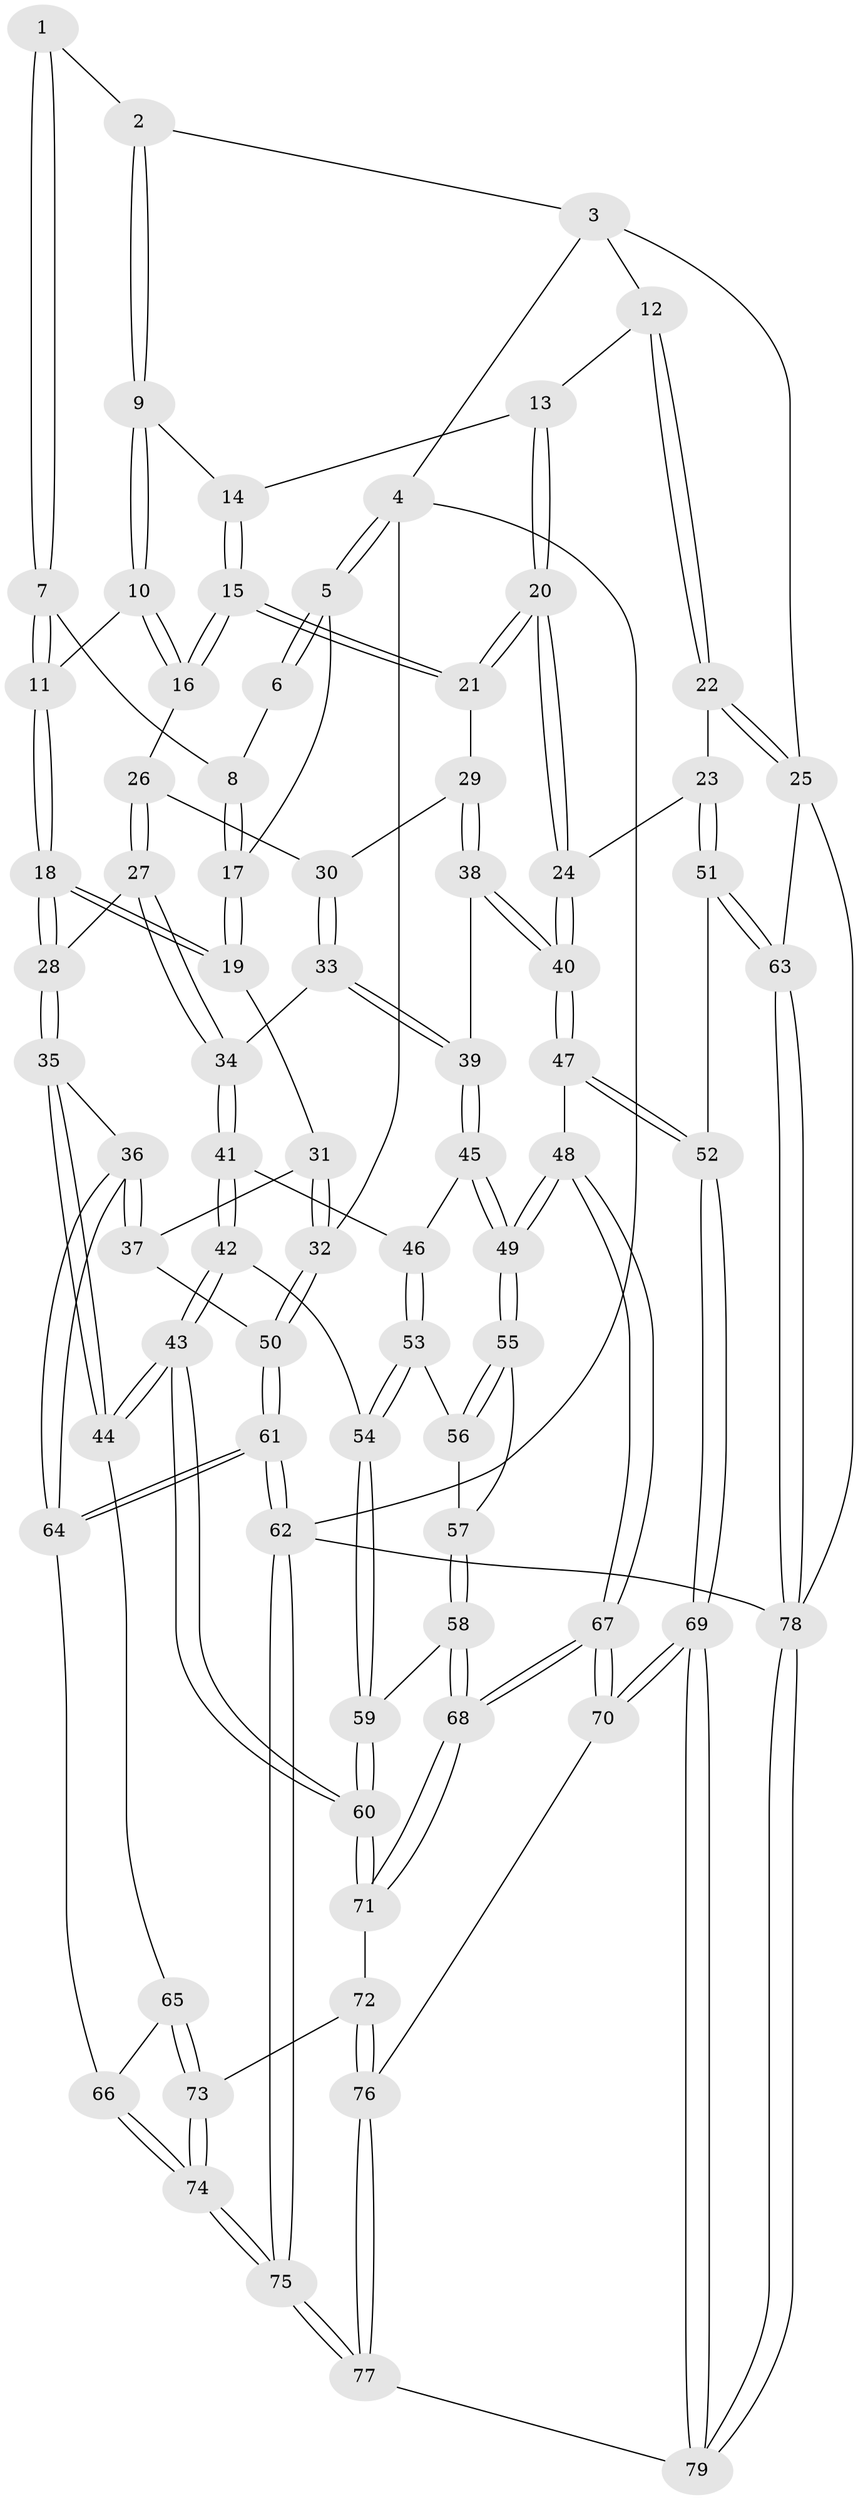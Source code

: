 // coarse degree distribution, {4: 0.12903225806451613, 2: 0.0967741935483871, 5: 0.3548387096774194, 3: 0.1935483870967742, 7: 0.12903225806451613, 9: 0.03225806451612903, 6: 0.06451612903225806}
// Generated by graph-tools (version 1.1) at 2025/05/03/04/25 22:05:19]
// undirected, 79 vertices, 194 edges
graph export_dot {
graph [start="1"]
  node [color=gray90,style=filled];
  1 [pos="+0.30724772212986057+0"];
  2 [pos="+0.6056843406592962+0"];
  3 [pos="+0.8707673700161854+0"];
  4 [pos="+0+0"];
  5 [pos="+0+0"];
  6 [pos="+0.07204172783715168+0"];
  7 [pos="+0.3454261603388161+0.13245750192533157"];
  8 [pos="+0.2717377926232363+0.132530259508083"];
  9 [pos="+0.6030786864520984+0.004819249759515296"];
  10 [pos="+0.46347860437592553+0.15507161750123405"];
  11 [pos="+0.4068760746996543+0.15798412773124587"];
  12 [pos="+0.9115655786276595+0.1491156484182346"];
  13 [pos="+0.7664330040688989+0.13208220625408953"];
  14 [pos="+0.6210355603391045+0.024397579194129965"];
  15 [pos="+0.6562234796972035+0.34021166043796247"];
  16 [pos="+0.4991415920186624+0.264528790733901"];
  17 [pos="+0.1810189484199404+0.19478576999968322"];
  18 [pos="+0.2739367937006221+0.3788935342818841"];
  19 [pos="+0.1575626001289817+0.3103793582192157"];
  20 [pos="+0.7092964738142369+0.3668725871392883"];
  21 [pos="+0.6608957452265116+0.3447820006868339"];
  22 [pos="+1+0.31051136866949475"];
  23 [pos="+0.9420372921523938+0.3953068274928644"];
  24 [pos="+0.7662148210638308+0.43167589070363865"];
  25 [pos="+1+0.3108130511727856"];
  26 [pos="+0.4758477709666509+0.3121068315670304"];
  27 [pos="+0.3033680002396939+0.4126726717345033"];
  28 [pos="+0.2952192729811557+0.4097575407839577"];
  29 [pos="+0.5209161422642784+0.4284326487670609"];
  30 [pos="+0.5013970115991274+0.4172112993051384"];
  31 [pos="+0.07321751607144042+0.3385818676530191"];
  32 [pos="+0+0.28071534128204506"];
  33 [pos="+0.40150607262958016+0.4544301914087784"];
  34 [pos="+0.34724038640842225+0.45117654593837814"];
  35 [pos="+0.17170528017919462+0.594551410697315"];
  36 [pos="+0.11684866273268245+0.5840168837844367"];
  37 [pos="+0.09230627093106356+0.5196319402142187"];
  38 [pos="+0.5464937800536834+0.5151434917971711"];
  39 [pos="+0.501607657857956+0.5307478930371496"];
  40 [pos="+0.6942119553313795+0.5769170346933992"];
  41 [pos="+0.34935236246247947+0.4595508997824766"];
  42 [pos="+0.353471599603678+0.5739213426908848"];
  43 [pos="+0.29277974735591683+0.7033735387205647"];
  44 [pos="+0.23610721915796573+0.6749494273091399"];
  45 [pos="+0.4727233575996095+0.564556622730488"];
  46 [pos="+0.45391499581469386+0.5730198138516296"];
  47 [pos="+0.6951409537432247+0.6325237447395621"];
  48 [pos="+0.5786021841434468+0.7037169975330438"];
  49 [pos="+0.5681104392613584+0.7016880393231137"];
  50 [pos="+0+0.42189892381766464"];
  51 [pos="+0.889750051948026+0.783338760971629"];
  52 [pos="+0.8519648390813487+0.7861116512292494"];
  53 [pos="+0.4476987031725785+0.5805718900651389"];
  54 [pos="+0.44152280812332007+0.583978208949219"];
  55 [pos="+0.5168620563636628+0.7015844245813809"];
  56 [pos="+0.45226710910840934+0.5923611631800062"];
  57 [pos="+0.45626122050269263+0.7099002959485627"];
  58 [pos="+0.3792219830017808+0.7267123328746687"];
  59 [pos="+0.36582503715802356+0.7244408947078868"];
  60 [pos="+0.3135901559313928+0.7271306542984789"];
  61 [pos="+0+0.6975257879949749"];
  62 [pos="+0+1"];
  63 [pos="+1+0.8395613783104136"];
  64 [pos="+0+0.6858231945586832"];
  65 [pos="+0.11911745060676952+0.7761395668813911"];
  66 [pos="+0.06867067789236098+0.7778948049781658"];
  67 [pos="+0.5474488540474848+0.9416730715293153"];
  68 [pos="+0.544659773661819+0.9390104123793083"];
  69 [pos="+0.6312947067536128+1"];
  70 [pos="+0.5563568632798008+0.9730821598045011"];
  71 [pos="+0.29847942772809394+0.8067234087440334"];
  72 [pos="+0.29004464120248163+0.8270053918912103"];
  73 [pos="+0.18839520922964398+0.8824837243622704"];
  74 [pos="+0.07094499678369882+1"];
  75 [pos="+0+1"];
  76 [pos="+0.3260995518972115+0.9172945146123027"];
  77 [pos="+0.19830460464943106+1"];
  78 [pos="+1+1"];
  79 [pos="+0.6302866746635116+1"];
  1 -- 2;
  1 -- 7;
  1 -- 7;
  2 -- 3;
  2 -- 9;
  2 -- 9;
  3 -- 4;
  3 -- 12;
  3 -- 25;
  4 -- 5;
  4 -- 5;
  4 -- 32;
  4 -- 62;
  5 -- 6;
  5 -- 6;
  5 -- 17;
  6 -- 8;
  7 -- 8;
  7 -- 11;
  7 -- 11;
  8 -- 17;
  8 -- 17;
  9 -- 10;
  9 -- 10;
  9 -- 14;
  10 -- 11;
  10 -- 16;
  10 -- 16;
  11 -- 18;
  11 -- 18;
  12 -- 13;
  12 -- 22;
  12 -- 22;
  13 -- 14;
  13 -- 20;
  13 -- 20;
  14 -- 15;
  14 -- 15;
  15 -- 16;
  15 -- 16;
  15 -- 21;
  15 -- 21;
  16 -- 26;
  17 -- 19;
  17 -- 19;
  18 -- 19;
  18 -- 19;
  18 -- 28;
  18 -- 28;
  19 -- 31;
  20 -- 21;
  20 -- 21;
  20 -- 24;
  20 -- 24;
  21 -- 29;
  22 -- 23;
  22 -- 25;
  22 -- 25;
  23 -- 24;
  23 -- 51;
  23 -- 51;
  24 -- 40;
  24 -- 40;
  25 -- 63;
  25 -- 78;
  26 -- 27;
  26 -- 27;
  26 -- 30;
  27 -- 28;
  27 -- 34;
  27 -- 34;
  28 -- 35;
  28 -- 35;
  29 -- 30;
  29 -- 38;
  29 -- 38;
  30 -- 33;
  30 -- 33;
  31 -- 32;
  31 -- 32;
  31 -- 37;
  32 -- 50;
  32 -- 50;
  33 -- 34;
  33 -- 39;
  33 -- 39;
  34 -- 41;
  34 -- 41;
  35 -- 36;
  35 -- 44;
  35 -- 44;
  36 -- 37;
  36 -- 37;
  36 -- 64;
  36 -- 64;
  37 -- 50;
  38 -- 39;
  38 -- 40;
  38 -- 40;
  39 -- 45;
  39 -- 45;
  40 -- 47;
  40 -- 47;
  41 -- 42;
  41 -- 42;
  41 -- 46;
  42 -- 43;
  42 -- 43;
  42 -- 54;
  43 -- 44;
  43 -- 44;
  43 -- 60;
  43 -- 60;
  44 -- 65;
  45 -- 46;
  45 -- 49;
  45 -- 49;
  46 -- 53;
  46 -- 53;
  47 -- 48;
  47 -- 52;
  47 -- 52;
  48 -- 49;
  48 -- 49;
  48 -- 67;
  48 -- 67;
  49 -- 55;
  49 -- 55;
  50 -- 61;
  50 -- 61;
  51 -- 52;
  51 -- 63;
  51 -- 63;
  52 -- 69;
  52 -- 69;
  53 -- 54;
  53 -- 54;
  53 -- 56;
  54 -- 59;
  54 -- 59;
  55 -- 56;
  55 -- 56;
  55 -- 57;
  56 -- 57;
  57 -- 58;
  57 -- 58;
  58 -- 59;
  58 -- 68;
  58 -- 68;
  59 -- 60;
  59 -- 60;
  60 -- 71;
  60 -- 71;
  61 -- 62;
  61 -- 62;
  61 -- 64;
  61 -- 64;
  62 -- 75;
  62 -- 75;
  62 -- 78;
  63 -- 78;
  63 -- 78;
  64 -- 66;
  65 -- 66;
  65 -- 73;
  65 -- 73;
  66 -- 74;
  66 -- 74;
  67 -- 68;
  67 -- 68;
  67 -- 70;
  67 -- 70;
  68 -- 71;
  68 -- 71;
  69 -- 70;
  69 -- 70;
  69 -- 79;
  69 -- 79;
  70 -- 76;
  71 -- 72;
  72 -- 73;
  72 -- 76;
  72 -- 76;
  73 -- 74;
  73 -- 74;
  74 -- 75;
  74 -- 75;
  75 -- 77;
  75 -- 77;
  76 -- 77;
  76 -- 77;
  77 -- 79;
  78 -- 79;
  78 -- 79;
}
